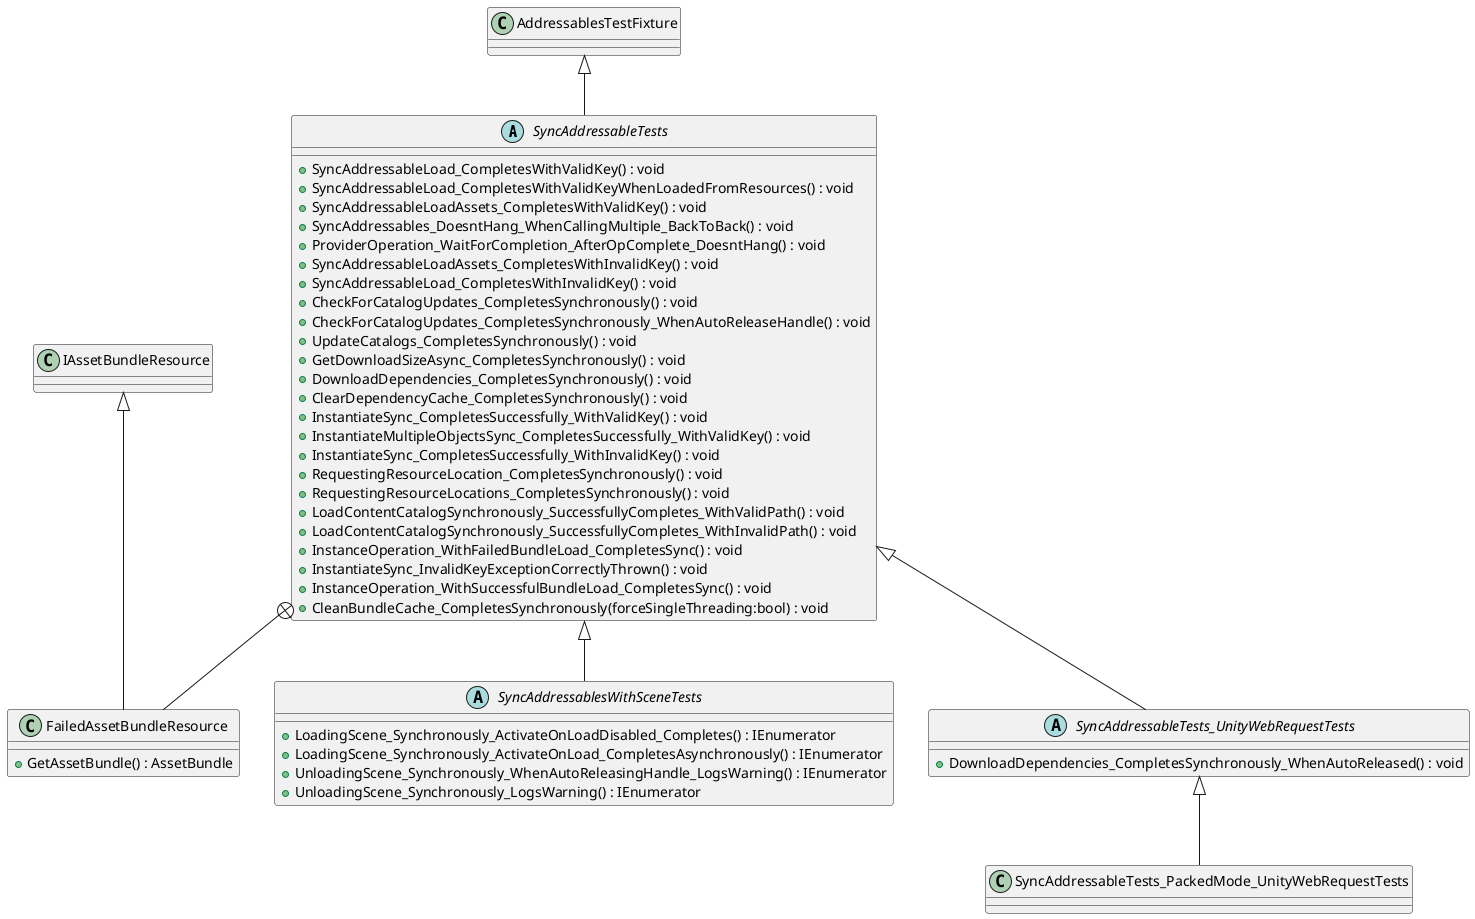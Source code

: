 @startuml
abstract class SyncAddressableTests {
    + SyncAddressableLoad_CompletesWithValidKey() : void
    + SyncAddressableLoad_CompletesWithValidKeyWhenLoadedFromResources() : void
    + SyncAddressableLoadAssets_CompletesWithValidKey() : void
    + SyncAddressables_DoesntHang_WhenCallingMultiple_BackToBack() : void
    + ProviderOperation_WaitForCompletion_AfterOpComplete_DoesntHang() : void
    + SyncAddressableLoadAssets_CompletesWithInvalidKey() : void
    + SyncAddressableLoad_CompletesWithInvalidKey() : void
    + CheckForCatalogUpdates_CompletesSynchronously() : void
    + CheckForCatalogUpdates_CompletesSynchronously_WhenAutoReleaseHandle() : void
    + UpdateCatalogs_CompletesSynchronously() : void
    + GetDownloadSizeAsync_CompletesSynchronously() : void
    + DownloadDependencies_CompletesSynchronously() : void
    + ClearDependencyCache_CompletesSynchronously() : void
    + InstantiateSync_CompletesSuccessfully_WithValidKey() : void
    + InstantiateMultipleObjectsSync_CompletesSuccessfully_WithValidKey() : void
    + InstantiateSync_CompletesSuccessfully_WithInvalidKey() : void
    + RequestingResourceLocation_CompletesSynchronously() : void
    + RequestingResourceLocations_CompletesSynchronously() : void
    + LoadContentCatalogSynchronously_SuccessfullyCompletes_WithValidPath() : void
    + LoadContentCatalogSynchronously_SuccessfullyCompletes_WithInvalidPath() : void
    + InstanceOperation_WithFailedBundleLoad_CompletesSync() : void
    + InstantiateSync_InvalidKeyExceptionCorrectlyThrown() : void
    + InstanceOperation_WithSuccessfulBundleLoad_CompletesSync() : void
    + CleanBundleCache_CompletesSynchronously(forceSingleThreading:bool) : void
}
abstract class SyncAddressablesWithSceneTests {
    + LoadingScene_Synchronously_ActivateOnLoadDisabled_Completes() : IEnumerator
    + LoadingScene_Synchronously_ActivateOnLoad_CompletesAsynchronously() : IEnumerator
    + UnloadingScene_Synchronously_WhenAutoReleasingHandle_LogsWarning() : IEnumerator
    + UnloadingScene_Synchronously_LogsWarning() : IEnumerator
}
class SyncAddressableTests_PackedMode_UnityWebRequestTests {
}
abstract class SyncAddressableTests_UnityWebRequestTests {
    + DownloadDependencies_CompletesSynchronously_WhenAutoReleased() : void
}
class FailedAssetBundleResource {
    + GetAssetBundle() : AssetBundle
}
AddressablesTestFixture <|-- SyncAddressableTests
SyncAddressableTests <|-- SyncAddressablesWithSceneTests
SyncAddressableTests_UnityWebRequestTests <|-- SyncAddressableTests_PackedMode_UnityWebRequestTests
SyncAddressableTests <|-- SyncAddressableTests_UnityWebRequestTests
SyncAddressableTests +-- FailedAssetBundleResource
IAssetBundleResource <|-- FailedAssetBundleResource
@enduml
